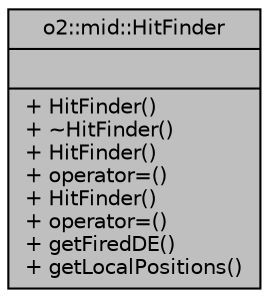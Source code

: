 digraph "o2::mid::HitFinder"
{
 // INTERACTIVE_SVG=YES
  bgcolor="transparent";
  edge [fontname="Helvetica",fontsize="10",labelfontname="Helvetica",labelfontsize="10"];
  node [fontname="Helvetica",fontsize="10",shape=record];
  Node1 [label="{o2::mid::HitFinder\n||+ HitFinder()\l+ ~HitFinder()\l+ HitFinder()\l+ operator=()\l+ HitFinder()\l+ operator=()\l+ getFiredDE()\l+ getLocalPositions()\l}",height=0.2,width=0.4,color="black", fillcolor="grey75", style="filled" fontcolor="black"];
}
